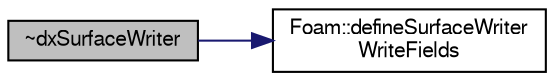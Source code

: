 digraph "~dxSurfaceWriter"
{
  bgcolor="transparent";
  edge [fontname="FreeSans",fontsize="10",labelfontname="FreeSans",labelfontsize="10"];
  node [fontname="FreeSans",fontsize="10",shape=record];
  rankdir="LR";
  Node2 [label="~dxSurfaceWriter",height=0.2,width=0.4,color="black", fillcolor="grey75", style="filled", fontcolor="black"];
  Node2 -> Node3 [color="midnightblue",fontsize="10",style="solid",fontname="FreeSans"];
  Node3 [label="Foam::defineSurfaceWriter\lWriteFields",height=0.2,width=0.4,color="black",URL="$a21124.html#a4fa9f8d9c26772a0ab6c6a8f6fc01b64"];
}
